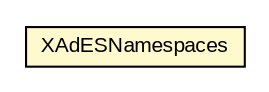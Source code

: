 #!/usr/local/bin/dot
#
# Class diagram 
# Generated by UMLGraph version R5_6-24-gf6e263 (http://www.umlgraph.org/)
#

digraph G {
	edge [fontname="arial",fontsize=10,labelfontname="arial",labelfontsize=10];
	node [fontname="arial",fontsize=10,shape=plaintext];
	nodesep=0.25;
	ranksep=0.5;
	// eu.europa.esig.dss.XAdESNamespaces
	c784354 [label=<<table title="eu.europa.esig.dss.XAdESNamespaces" border="0" cellborder="1" cellspacing="0" cellpadding="2" port="p" bgcolor="lemonChiffon" href="./XAdESNamespaces.html">
		<tr><td><table border="0" cellspacing="0" cellpadding="1">
<tr><td align="center" balign="center"> XAdESNamespaces </td></tr>
		</table></td></tr>
		</table>>, URL="./XAdESNamespaces.html", fontname="arial", fontcolor="black", fontsize=10.0];
}

